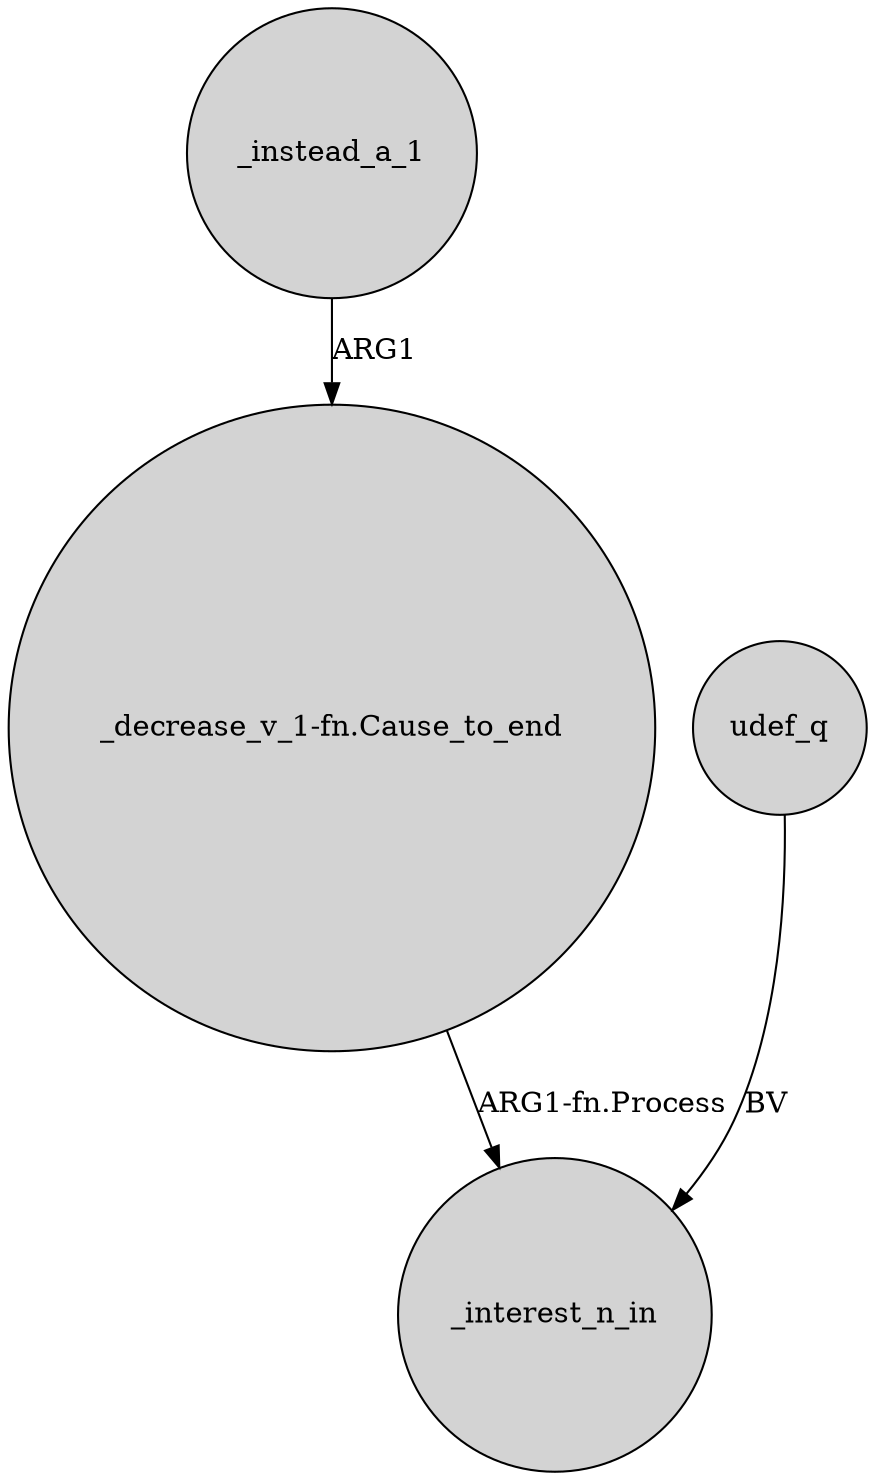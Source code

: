 digraph {
	node [shape=circle style=filled]
	_instead_a_1 -> "_decrease_v_1-fn.Cause_to_end" [label=ARG1]
	udef_q -> _interest_n_in [label=BV]
	"_decrease_v_1-fn.Cause_to_end" -> _interest_n_in [label="ARG1-fn.Process"]
}

